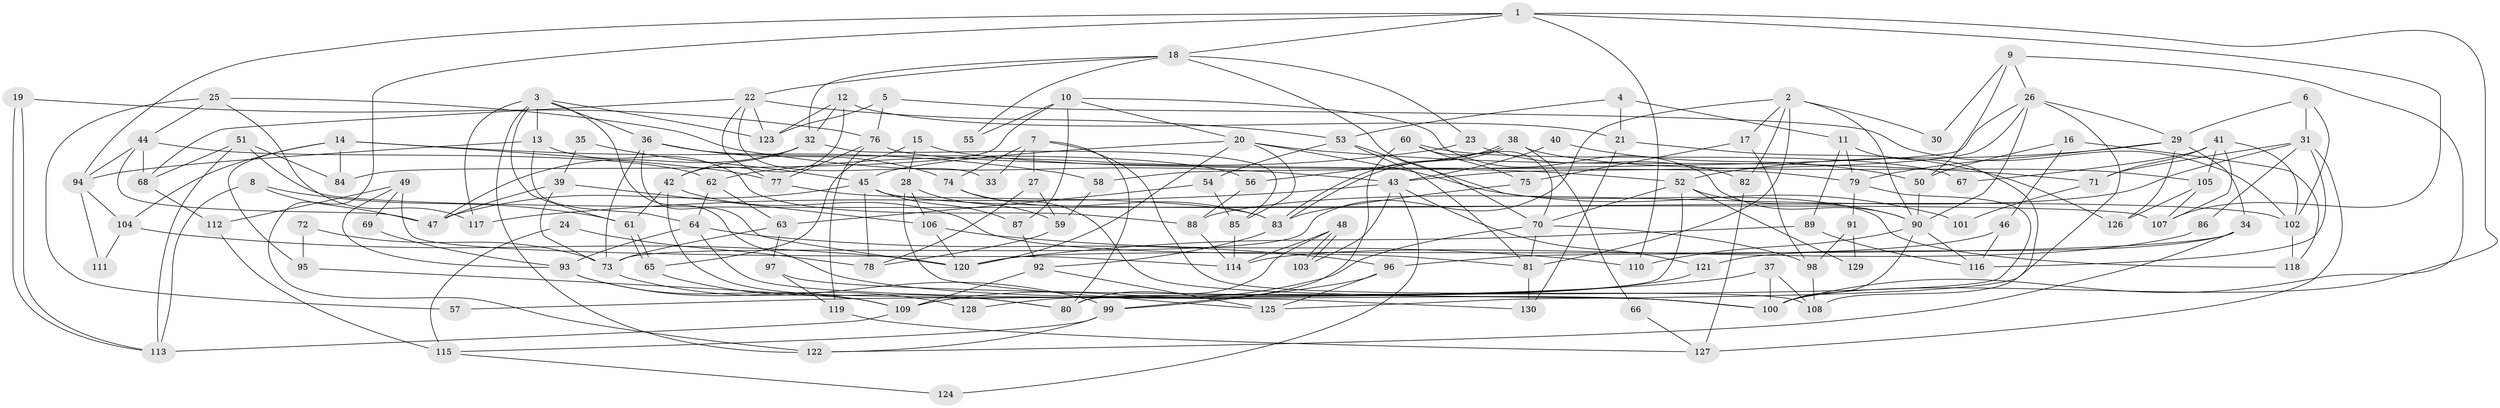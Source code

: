 // coarse degree distribution, {10: 0.07692307692307693, 13: 0.05128205128205128, 7: 0.10256410256410256, 15: 0.02564102564102564, 3: 0.1794871794871795, 4: 0.10256410256410256, 11: 0.05128205128205128, 9: 0.10256410256410256, 6: 0.07692307692307693, 2: 0.07692307692307693, 14: 0.02564102564102564, 12: 0.05128205128205128, 5: 0.05128205128205128, 8: 0.02564102564102564}
// Generated by graph-tools (version 1.1) at 2025/18/03/04/25 18:18:54]
// undirected, 130 vertices, 260 edges
graph export_dot {
graph [start="1"]
  node [color=gray90,style=filled];
  1;
  2;
  3;
  4;
  5;
  6;
  7;
  8;
  9;
  10;
  11;
  12;
  13;
  14;
  15;
  16;
  17;
  18;
  19;
  20;
  21;
  22;
  23;
  24;
  25;
  26;
  27;
  28;
  29;
  30;
  31;
  32;
  33;
  34;
  35;
  36;
  37;
  38;
  39;
  40;
  41;
  42;
  43;
  44;
  45;
  46;
  47;
  48;
  49;
  50;
  51;
  52;
  53;
  54;
  55;
  56;
  57;
  58;
  59;
  60;
  61;
  62;
  63;
  64;
  65;
  66;
  67;
  68;
  69;
  70;
  71;
  72;
  73;
  74;
  75;
  76;
  77;
  78;
  79;
  80;
  81;
  82;
  83;
  84;
  85;
  86;
  87;
  88;
  89;
  90;
  91;
  92;
  93;
  94;
  95;
  96;
  97;
  98;
  99;
  100;
  101;
  102;
  103;
  104;
  105;
  106;
  107;
  108;
  109;
  110;
  111;
  112;
  113;
  114;
  115;
  116;
  117;
  118;
  119;
  120;
  121;
  122;
  123;
  124;
  125;
  126;
  127;
  128;
  129;
  130;
  1 -- 107;
  1 -- 100;
  1 -- 18;
  1 -- 94;
  1 -- 110;
  1 -- 122;
  2 -- 17;
  2 -- 81;
  2 -- 30;
  2 -- 73;
  2 -- 82;
  2 -- 90;
  3 -- 61;
  3 -- 123;
  3 -- 13;
  3 -- 36;
  3 -- 100;
  3 -- 117;
  3 -- 122;
  4 -- 21;
  4 -- 53;
  4 -- 11;
  5 -- 123;
  5 -- 102;
  5 -- 76;
  6 -- 102;
  6 -- 31;
  6 -- 29;
  7 -- 80;
  7 -- 74;
  7 -- 27;
  7 -- 33;
  7 -- 108;
  8 -- 61;
  8 -- 113;
  8 -- 47;
  9 -- 26;
  9 -- 100;
  9 -- 30;
  9 -- 50;
  10 -- 90;
  10 -- 20;
  10 -- 55;
  10 -- 84;
  10 -- 87;
  11 -- 79;
  11 -- 89;
  11 -- 108;
  12 -- 21;
  12 -- 42;
  12 -- 32;
  12 -- 123;
  13 -- 94;
  13 -- 64;
  13 -- 88;
  14 -- 58;
  14 -- 104;
  14 -- 77;
  14 -- 84;
  14 -- 95;
  15 -- 52;
  15 -- 65;
  15 -- 28;
  16 -- 46;
  16 -- 50;
  16 -- 118;
  17 -- 98;
  17 -- 75;
  18 -- 32;
  18 -- 22;
  18 -- 23;
  18 -- 55;
  18 -- 70;
  19 -- 113;
  19 -- 113;
  19 -- 76;
  20 -- 85;
  20 -- 120;
  20 -- 45;
  20 -- 71;
  20 -- 101;
  21 -- 126;
  21 -- 130;
  22 -- 77;
  22 -- 33;
  22 -- 53;
  22 -- 68;
  22 -- 123;
  23 -- 82;
  23 -- 62;
  24 -- 115;
  24 -- 78;
  25 -- 43;
  25 -- 44;
  25 -- 57;
  25 -- 117;
  26 -- 90;
  26 -- 29;
  26 -- 43;
  26 -- 58;
  26 -- 125;
  27 -- 78;
  27 -- 59;
  28 -- 125;
  28 -- 59;
  28 -- 106;
  29 -- 34;
  29 -- 52;
  29 -- 79;
  29 -- 126;
  31 -- 71;
  31 -- 116;
  31 -- 86;
  31 -- 88;
  31 -- 127;
  32 -- 47;
  32 -- 42;
  32 -- 85;
  34 -- 120;
  34 -- 122;
  34 -- 121;
  35 -- 45;
  35 -- 39;
  36 -- 74;
  36 -- 56;
  36 -- 73;
  36 -- 120;
  37 -- 108;
  37 -- 100;
  37 -- 57;
  38 -- 56;
  38 -- 83;
  38 -- 83;
  38 -- 66;
  38 -- 105;
  39 -- 73;
  39 -- 106;
  39 -- 47;
  40 -- 43;
  40 -- 50;
  41 -- 102;
  41 -- 105;
  41 -- 67;
  41 -- 71;
  41 -- 107;
  42 -- 81;
  42 -- 61;
  42 -- 80;
  43 -- 117;
  43 -- 103;
  43 -- 121;
  43 -- 124;
  44 -- 47;
  44 -- 62;
  44 -- 68;
  44 -- 94;
  45 -- 47;
  45 -- 78;
  45 -- 87;
  45 -- 102;
  46 -- 96;
  46 -- 116;
  48 -- 80;
  48 -- 103;
  48 -- 103;
  48 -- 114;
  49 -- 93;
  49 -- 114;
  49 -- 69;
  49 -- 112;
  50 -- 90;
  51 -- 84;
  51 -- 68;
  51 -- 107;
  51 -- 113;
  52 -- 109;
  52 -- 70;
  52 -- 90;
  52 -- 129;
  53 -- 54;
  53 -- 81;
  53 -- 118;
  54 -- 63;
  54 -- 85;
  56 -- 88;
  58 -- 59;
  59 -- 78;
  60 -- 70;
  60 -- 99;
  60 -- 67;
  60 -- 75;
  61 -- 65;
  61 -- 65;
  62 -- 64;
  62 -- 63;
  63 -- 73;
  63 -- 97;
  64 -- 96;
  64 -- 93;
  64 -- 130;
  65 -- 80;
  66 -- 127;
  68 -- 112;
  69 -- 93;
  70 -- 81;
  70 -- 98;
  70 -- 109;
  71 -- 101;
  72 -- 73;
  72 -- 95;
  73 -- 99;
  74 -- 83;
  74 -- 100;
  75 -- 83;
  76 -- 77;
  76 -- 79;
  76 -- 119;
  77 -- 83;
  79 -- 80;
  79 -- 91;
  81 -- 130;
  82 -- 127;
  83 -- 92;
  85 -- 114;
  86 -- 114;
  87 -- 92;
  88 -- 114;
  89 -- 120;
  89 -- 116;
  90 -- 100;
  90 -- 110;
  90 -- 116;
  91 -- 98;
  91 -- 129;
  92 -- 109;
  92 -- 125;
  93 -- 109;
  93 -- 128;
  94 -- 104;
  94 -- 111;
  95 -- 109;
  96 -- 99;
  96 -- 125;
  97 -- 100;
  97 -- 119;
  98 -- 108;
  99 -- 122;
  99 -- 115;
  102 -- 118;
  104 -- 120;
  104 -- 111;
  105 -- 107;
  105 -- 126;
  106 -- 110;
  106 -- 120;
  109 -- 113;
  112 -- 115;
  115 -- 124;
  119 -- 127;
  121 -- 128;
}
